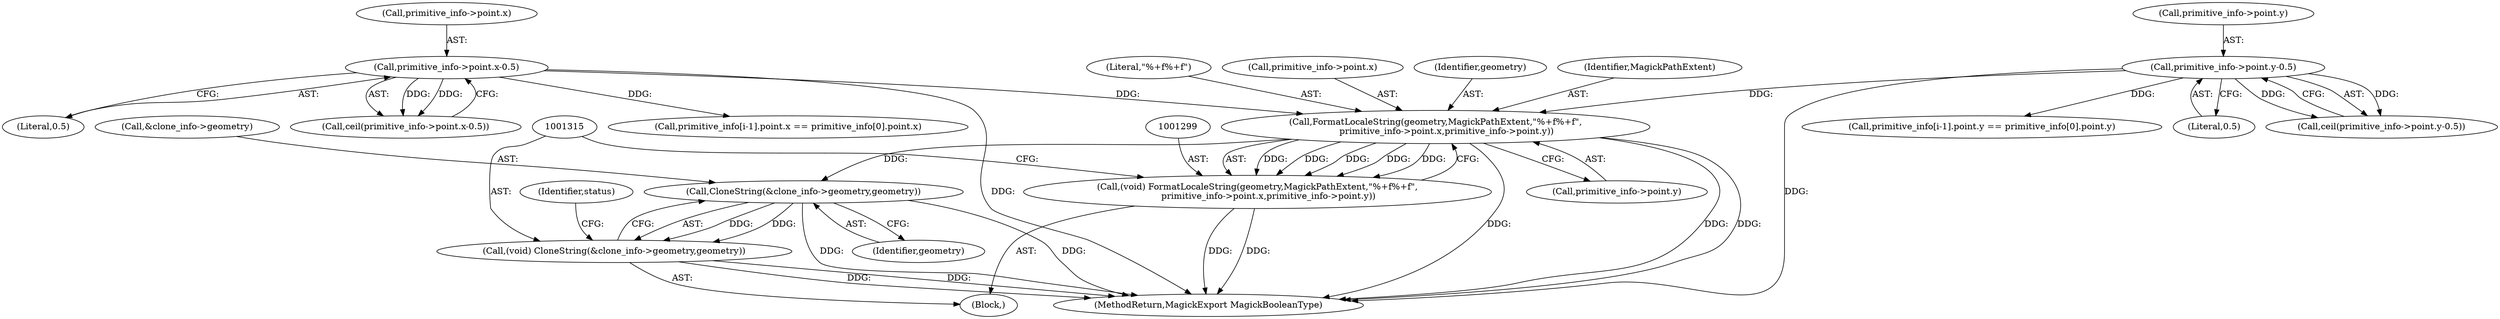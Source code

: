 digraph "0_ImageMagick_726812fa2fa7ce16bcf58f6e115f65427a1c0950_2@pointer" {
"1001300" [label="(Call,FormatLocaleString(geometry,MagickPathExtent,\"%+f%+f\",\n        primitive_info->point.x,primitive_info->point.y))"];
"1000200" [label="(Call,primitive_info->point.x-0.5)"];
"1000212" [label="(Call,primitive_info->point.y-0.5)"];
"1001298" [label="(Call,(void) FormatLocaleString(geometry,MagickPathExtent,\"%+f%+f\",\n        primitive_info->point.x,primitive_info->point.y))"];
"1001316" [label="(Call,CloneString(&clone_info->geometry,geometry))"];
"1001314" [label="(Call,(void) CloneString(&clone_info->geometry,geometry))"];
"1000218" [label="(Literal,0.5)"];
"1001301" [label="(Identifier,geometry)"];
"1001302" [label="(Identifier,MagickPathExtent)"];
"1001303" [label="(Literal,\"%+f%+f\")"];
"1001480" [label="(Call,primitive_info[i-1].point.x == primitive_info[0].point.x)"];
"1001321" [label="(Identifier,geometry)"];
"1000213" [label="(Call,primitive_info->point.y)"];
"1001304" [label="(Call,primitive_info->point.x)"];
"1001309" [label="(Call,primitive_info->point.y)"];
"1001300" [label="(Call,FormatLocaleString(geometry,MagickPathExtent,\"%+f%+f\",\n        primitive_info->point.x,primitive_info->point.y))"];
"1001629" [label="(MethodReturn,MagickExport MagickBooleanType)"];
"1001316" [label="(Call,CloneString(&clone_info->geometry,geometry))"];
"1001323" [label="(Identifier,status)"];
"1001497" [label="(Call,primitive_info[i-1].point.y == primitive_info[0].point.y)"];
"1000212" [label="(Call,primitive_info->point.y-0.5)"];
"1001269" [label="(Block,)"];
"1000201" [label="(Call,primitive_info->point.x)"];
"1000199" [label="(Call,ceil(primitive_info->point.x-0.5))"];
"1001298" [label="(Call,(void) FormatLocaleString(geometry,MagickPathExtent,\"%+f%+f\",\n        primitive_info->point.x,primitive_info->point.y))"];
"1000200" [label="(Call,primitive_info->point.x-0.5)"];
"1001314" [label="(Call,(void) CloneString(&clone_info->geometry,geometry))"];
"1001317" [label="(Call,&clone_info->geometry)"];
"1000206" [label="(Literal,0.5)"];
"1000211" [label="(Call,ceil(primitive_info->point.y-0.5))"];
"1001300" -> "1001298"  [label="AST: "];
"1001300" -> "1001309"  [label="CFG: "];
"1001301" -> "1001300"  [label="AST: "];
"1001302" -> "1001300"  [label="AST: "];
"1001303" -> "1001300"  [label="AST: "];
"1001304" -> "1001300"  [label="AST: "];
"1001309" -> "1001300"  [label="AST: "];
"1001298" -> "1001300"  [label="CFG: "];
"1001300" -> "1001629"  [label="DDG: "];
"1001300" -> "1001629"  [label="DDG: "];
"1001300" -> "1001629"  [label="DDG: "];
"1001300" -> "1001298"  [label="DDG: "];
"1001300" -> "1001298"  [label="DDG: "];
"1001300" -> "1001298"  [label="DDG: "];
"1001300" -> "1001298"  [label="DDG: "];
"1001300" -> "1001298"  [label="DDG: "];
"1000200" -> "1001300"  [label="DDG: "];
"1000212" -> "1001300"  [label="DDG: "];
"1001300" -> "1001316"  [label="DDG: "];
"1000200" -> "1000199"  [label="AST: "];
"1000200" -> "1000206"  [label="CFG: "];
"1000201" -> "1000200"  [label="AST: "];
"1000206" -> "1000200"  [label="AST: "];
"1000199" -> "1000200"  [label="CFG: "];
"1000200" -> "1001629"  [label="DDG: "];
"1000200" -> "1000199"  [label="DDG: "];
"1000200" -> "1000199"  [label="DDG: "];
"1000200" -> "1001480"  [label="DDG: "];
"1000212" -> "1000211"  [label="AST: "];
"1000212" -> "1000218"  [label="CFG: "];
"1000213" -> "1000212"  [label="AST: "];
"1000218" -> "1000212"  [label="AST: "];
"1000211" -> "1000212"  [label="CFG: "];
"1000212" -> "1001629"  [label="DDG: "];
"1000212" -> "1000211"  [label="DDG: "];
"1000212" -> "1000211"  [label="DDG: "];
"1000212" -> "1001497"  [label="DDG: "];
"1001298" -> "1001269"  [label="AST: "];
"1001299" -> "1001298"  [label="AST: "];
"1001315" -> "1001298"  [label="CFG: "];
"1001298" -> "1001629"  [label="DDG: "];
"1001298" -> "1001629"  [label="DDG: "];
"1001316" -> "1001314"  [label="AST: "];
"1001316" -> "1001321"  [label="CFG: "];
"1001317" -> "1001316"  [label="AST: "];
"1001321" -> "1001316"  [label="AST: "];
"1001314" -> "1001316"  [label="CFG: "];
"1001316" -> "1001629"  [label="DDG: "];
"1001316" -> "1001629"  [label="DDG: "];
"1001316" -> "1001314"  [label="DDG: "];
"1001316" -> "1001314"  [label="DDG: "];
"1001314" -> "1001269"  [label="AST: "];
"1001315" -> "1001314"  [label="AST: "];
"1001323" -> "1001314"  [label="CFG: "];
"1001314" -> "1001629"  [label="DDG: "];
"1001314" -> "1001629"  [label="DDG: "];
}
